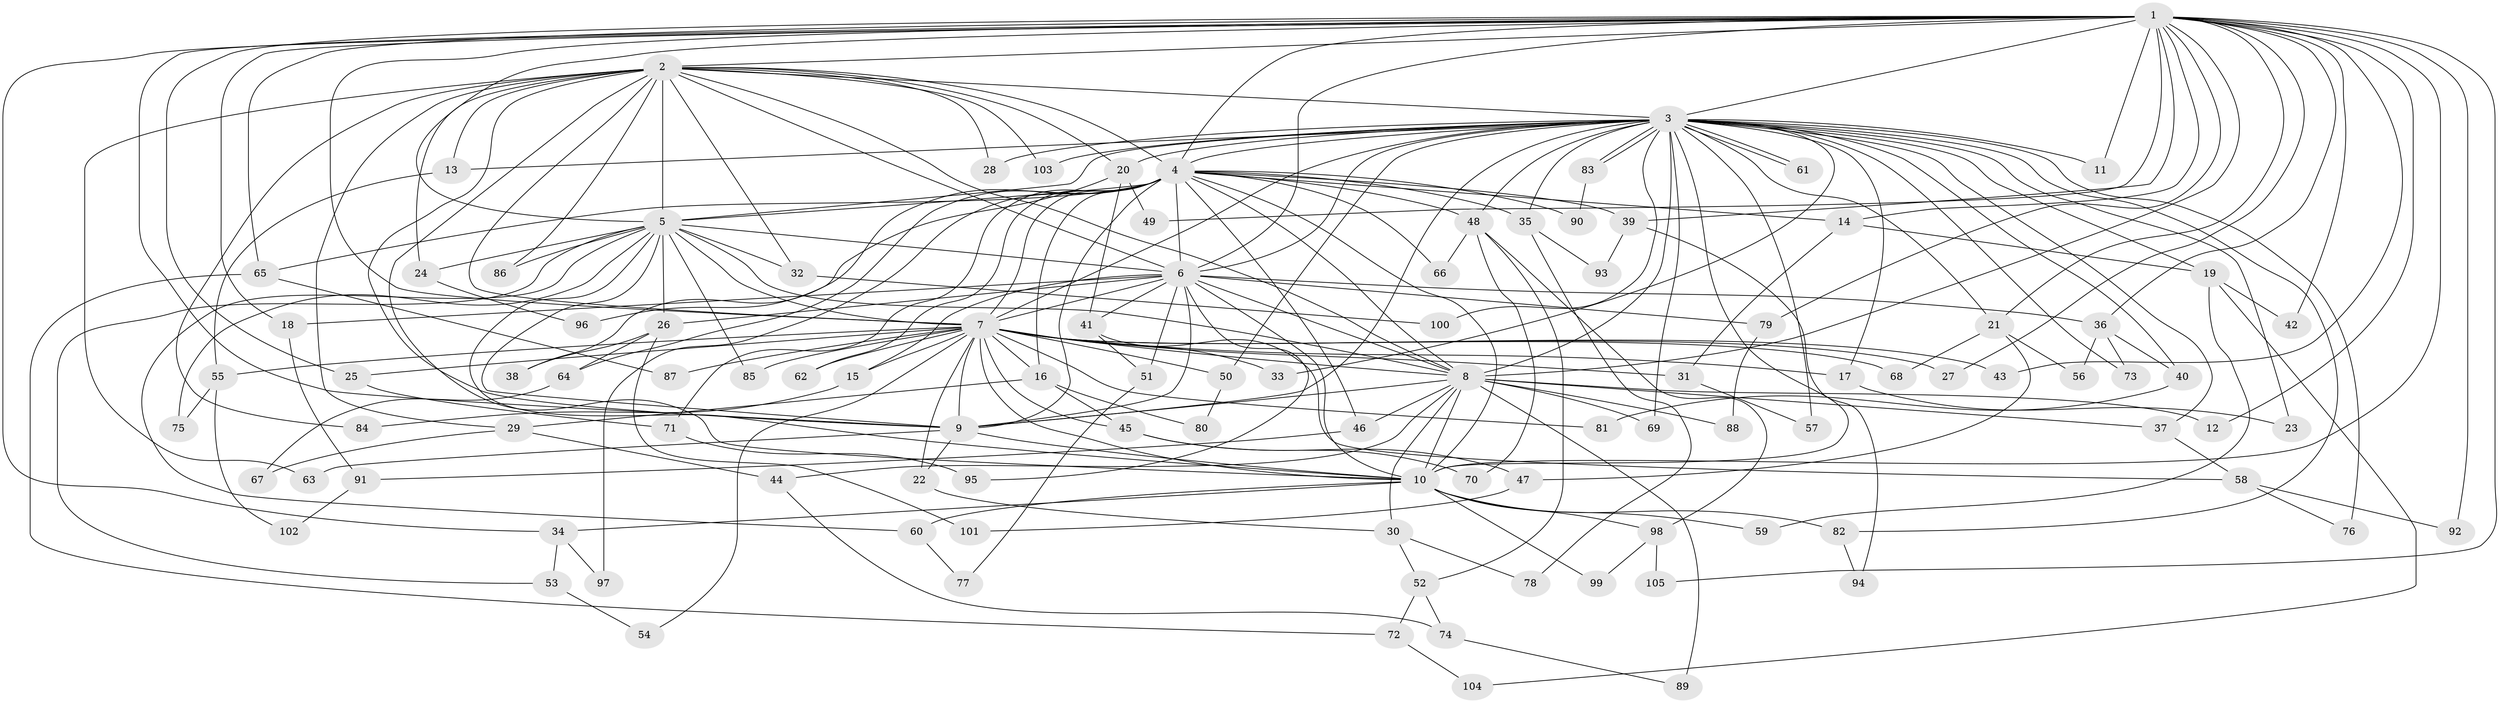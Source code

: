 // coarse degree distribution, {16: 0.02702702702702703, 23: 0.013513513513513514, 14: 0.013513513513513514, 29: 0.013513513513513514, 15: 0.02702702702702703, 3: 0.32432432432432434, 4: 0.17567567567567569, 2: 0.2702702702702703, 5: 0.0945945945945946, 24: 0.013513513513513514, 1: 0.013513513513513514, 20: 0.013513513513513514}
// Generated by graph-tools (version 1.1) at 2025/36/03/04/25 23:36:28]
// undirected, 105 vertices, 235 edges
graph export_dot {
  node [color=gray90,style=filled];
  1;
  2;
  3;
  4;
  5;
  6;
  7;
  8;
  9;
  10;
  11;
  12;
  13;
  14;
  15;
  16;
  17;
  18;
  19;
  20;
  21;
  22;
  23;
  24;
  25;
  26;
  27;
  28;
  29;
  30;
  31;
  32;
  33;
  34;
  35;
  36;
  37;
  38;
  39;
  40;
  41;
  42;
  43;
  44;
  45;
  46;
  47;
  48;
  49;
  50;
  51;
  52;
  53;
  54;
  55;
  56;
  57;
  58;
  59;
  60;
  61;
  62;
  63;
  64;
  65;
  66;
  67;
  68;
  69;
  70;
  71;
  72;
  73;
  74;
  75;
  76;
  77;
  78;
  79;
  80;
  81;
  82;
  83;
  84;
  85;
  86;
  87;
  88;
  89;
  90;
  91;
  92;
  93;
  94;
  95;
  96;
  97;
  98;
  99;
  100;
  101;
  102;
  103;
  104;
  105;
  1 -- 2;
  1 -- 3;
  1 -- 4;
  1 -- 5;
  1 -- 6;
  1 -- 7;
  1 -- 8;
  1 -- 9;
  1 -- 10;
  1 -- 11;
  1 -- 12;
  1 -- 14;
  1 -- 18;
  1 -- 21;
  1 -- 25;
  1 -- 27;
  1 -- 34;
  1 -- 36;
  1 -- 39;
  1 -- 42;
  1 -- 43;
  1 -- 49;
  1 -- 65;
  1 -- 79;
  1 -- 92;
  1 -- 105;
  2 -- 3;
  2 -- 4;
  2 -- 5;
  2 -- 6;
  2 -- 7;
  2 -- 8;
  2 -- 9;
  2 -- 10;
  2 -- 13;
  2 -- 20;
  2 -- 24;
  2 -- 28;
  2 -- 29;
  2 -- 32;
  2 -- 63;
  2 -- 84;
  2 -- 86;
  2 -- 103;
  3 -- 4;
  3 -- 5;
  3 -- 6;
  3 -- 7;
  3 -- 8;
  3 -- 9;
  3 -- 10;
  3 -- 11;
  3 -- 13;
  3 -- 17;
  3 -- 19;
  3 -- 20;
  3 -- 21;
  3 -- 23;
  3 -- 28;
  3 -- 33;
  3 -- 35;
  3 -- 37;
  3 -- 40;
  3 -- 48;
  3 -- 50;
  3 -- 57;
  3 -- 61;
  3 -- 61;
  3 -- 69;
  3 -- 73;
  3 -- 76;
  3 -- 82;
  3 -- 83;
  3 -- 83;
  3 -- 100;
  3 -- 103;
  4 -- 5;
  4 -- 6;
  4 -- 7;
  4 -- 8;
  4 -- 9;
  4 -- 10;
  4 -- 14;
  4 -- 16;
  4 -- 35;
  4 -- 39;
  4 -- 46;
  4 -- 48;
  4 -- 62;
  4 -- 64;
  4 -- 65;
  4 -- 66;
  4 -- 71;
  4 -- 90;
  4 -- 96;
  4 -- 97;
  5 -- 6;
  5 -- 7;
  5 -- 8;
  5 -- 9;
  5 -- 10;
  5 -- 24;
  5 -- 26;
  5 -- 32;
  5 -- 53;
  5 -- 60;
  5 -- 75;
  5 -- 85;
  5 -- 86;
  6 -- 7;
  6 -- 8;
  6 -- 9;
  6 -- 10;
  6 -- 15;
  6 -- 18;
  6 -- 26;
  6 -- 36;
  6 -- 41;
  6 -- 51;
  6 -- 79;
  6 -- 95;
  7 -- 8;
  7 -- 9;
  7 -- 10;
  7 -- 15;
  7 -- 16;
  7 -- 17;
  7 -- 22;
  7 -- 25;
  7 -- 27;
  7 -- 31;
  7 -- 33;
  7 -- 43;
  7 -- 45;
  7 -- 50;
  7 -- 54;
  7 -- 55;
  7 -- 62;
  7 -- 68;
  7 -- 81;
  7 -- 85;
  7 -- 87;
  8 -- 9;
  8 -- 10;
  8 -- 12;
  8 -- 30;
  8 -- 37;
  8 -- 44;
  8 -- 46;
  8 -- 69;
  8 -- 88;
  8 -- 89;
  9 -- 10;
  9 -- 22;
  9 -- 63;
  10 -- 34;
  10 -- 59;
  10 -- 60;
  10 -- 82;
  10 -- 98;
  10 -- 99;
  13 -- 55;
  14 -- 19;
  14 -- 31;
  15 -- 84;
  16 -- 29;
  16 -- 45;
  16 -- 80;
  17 -- 23;
  18 -- 91;
  19 -- 42;
  19 -- 59;
  19 -- 104;
  20 -- 38;
  20 -- 41;
  20 -- 49;
  21 -- 47;
  21 -- 56;
  21 -- 68;
  22 -- 30;
  24 -- 96;
  25 -- 71;
  26 -- 38;
  26 -- 64;
  26 -- 101;
  29 -- 44;
  29 -- 67;
  30 -- 52;
  30 -- 78;
  31 -- 57;
  32 -- 100;
  34 -- 53;
  34 -- 97;
  35 -- 78;
  35 -- 93;
  36 -- 40;
  36 -- 56;
  36 -- 73;
  37 -- 58;
  39 -- 93;
  39 -- 94;
  40 -- 81;
  41 -- 51;
  41 -- 58;
  44 -- 74;
  45 -- 47;
  45 -- 70;
  46 -- 91;
  47 -- 101;
  48 -- 52;
  48 -- 66;
  48 -- 70;
  48 -- 98;
  50 -- 80;
  51 -- 77;
  52 -- 72;
  52 -- 74;
  53 -- 54;
  55 -- 75;
  55 -- 102;
  58 -- 76;
  58 -- 92;
  60 -- 77;
  64 -- 67;
  65 -- 72;
  65 -- 87;
  71 -- 95;
  72 -- 104;
  74 -- 89;
  79 -- 88;
  82 -- 94;
  83 -- 90;
  91 -- 102;
  98 -- 99;
  98 -- 105;
}
